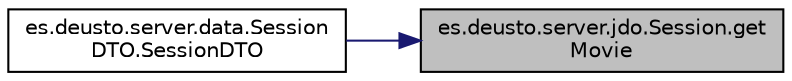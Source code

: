 digraph "es.deusto.server.jdo.Session.getMovie"
{
 // LATEX_PDF_SIZE
  edge [fontname="Helvetica",fontsize="10",labelfontname="Helvetica",labelfontsize="10"];
  node [fontname="Helvetica",fontsize="10",shape=record];
  rankdir="RL";
  Node6 [label="es.deusto.server.jdo.Session.get\lMovie",height=0.2,width=0.4,color="black", fillcolor="grey75", style="filled", fontcolor="black",tooltip=" "];
  Node6 -> Node7 [dir="back",color="midnightblue",fontsize="10",style="solid"];
  Node7 [label="es.deusto.server.data.Session\lDTO.SessionDTO",height=0.2,width=0.4,color="black", fillcolor="white", style="filled",URL="$classes_1_1deusto_1_1server_1_1data_1_1_session_d_t_o.html#a8bdfa9095064ac9b72508b348302c852",tooltip=" "];
}
